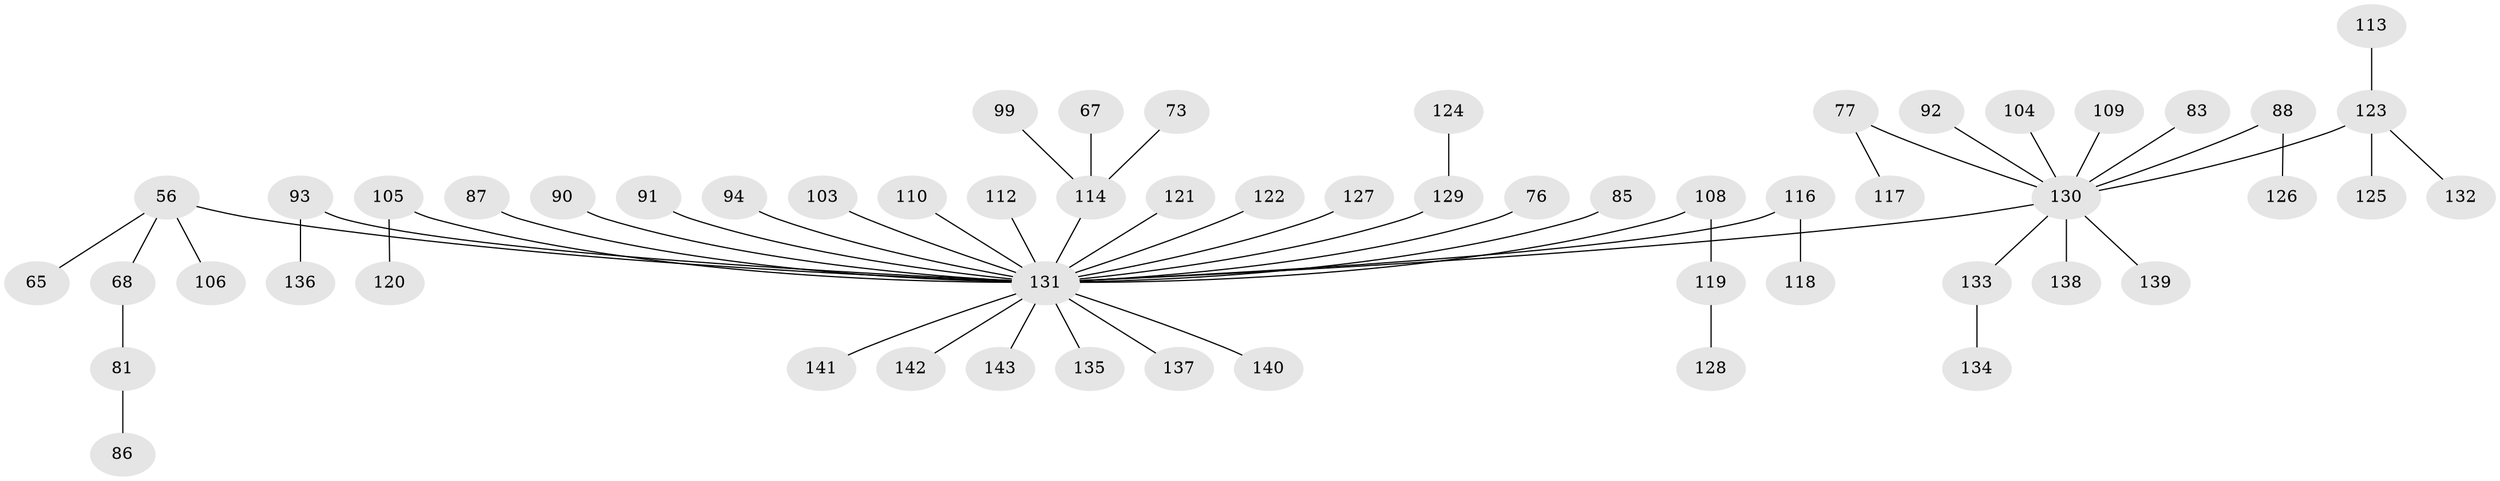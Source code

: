 // original degree distribution, {6: 0.006993006993006993, 5: 0.04195804195804196, 3: 0.14685314685314685, 4: 0.06993006993006994, 10: 0.006993006993006993, 2: 0.21678321678321677, 1: 0.5104895104895105}
// Generated by graph-tools (version 1.1) at 2025/55/03/04/25 21:55:53]
// undirected, 57 vertices, 56 edges
graph export_dot {
graph [start="1"]
  node [color=gray90,style=filled];
  56 [super="+54"];
  65;
  67;
  68;
  73;
  76;
  77;
  81;
  83;
  85;
  86;
  87;
  88;
  90;
  91;
  92;
  93;
  94;
  99;
  103;
  104;
  105;
  106;
  108;
  109;
  110;
  112;
  113;
  114 [super="+49"];
  116;
  117;
  118;
  119;
  120;
  121;
  122;
  123 [super="+101+111"];
  124;
  125;
  126;
  127;
  128;
  129 [super="+115"];
  130 [super="+36+37+46+107"];
  131 [super="+12+16+19+30+33+70+43+84+52+69+89+102+71+64+97+75"];
  132;
  133 [super="+100"];
  134;
  135;
  136;
  137;
  138;
  139;
  140;
  141;
  142;
  143;
  56 -- 65;
  56 -- 106;
  56 -- 131;
  56 -- 68;
  67 -- 114;
  68 -- 81;
  73 -- 114;
  76 -- 131;
  77 -- 117;
  77 -- 130;
  81 -- 86;
  83 -- 130;
  85 -- 131;
  87 -- 131;
  88 -- 126;
  88 -- 130;
  90 -- 131;
  91 -- 131;
  92 -- 130;
  93 -- 136;
  93 -- 131;
  94 -- 131;
  99 -- 114;
  103 -- 131;
  104 -- 130;
  105 -- 120;
  105 -- 131;
  108 -- 119;
  108 -- 131;
  109 -- 130;
  110 -- 131;
  112 -- 131;
  113 -- 123;
  114 -- 131;
  116 -- 118;
  116 -- 131;
  119 -- 128;
  121 -- 131;
  122 -- 131;
  123 -- 132;
  123 -- 125;
  123 -- 130;
  124 -- 129;
  127 -- 131;
  129 -- 131;
  130 -- 138;
  130 -- 131;
  130 -- 133;
  130 -- 139;
  131 -- 140;
  131 -- 142;
  131 -- 135;
  131 -- 137;
  131 -- 141;
  131 -- 143;
  133 -- 134;
}
